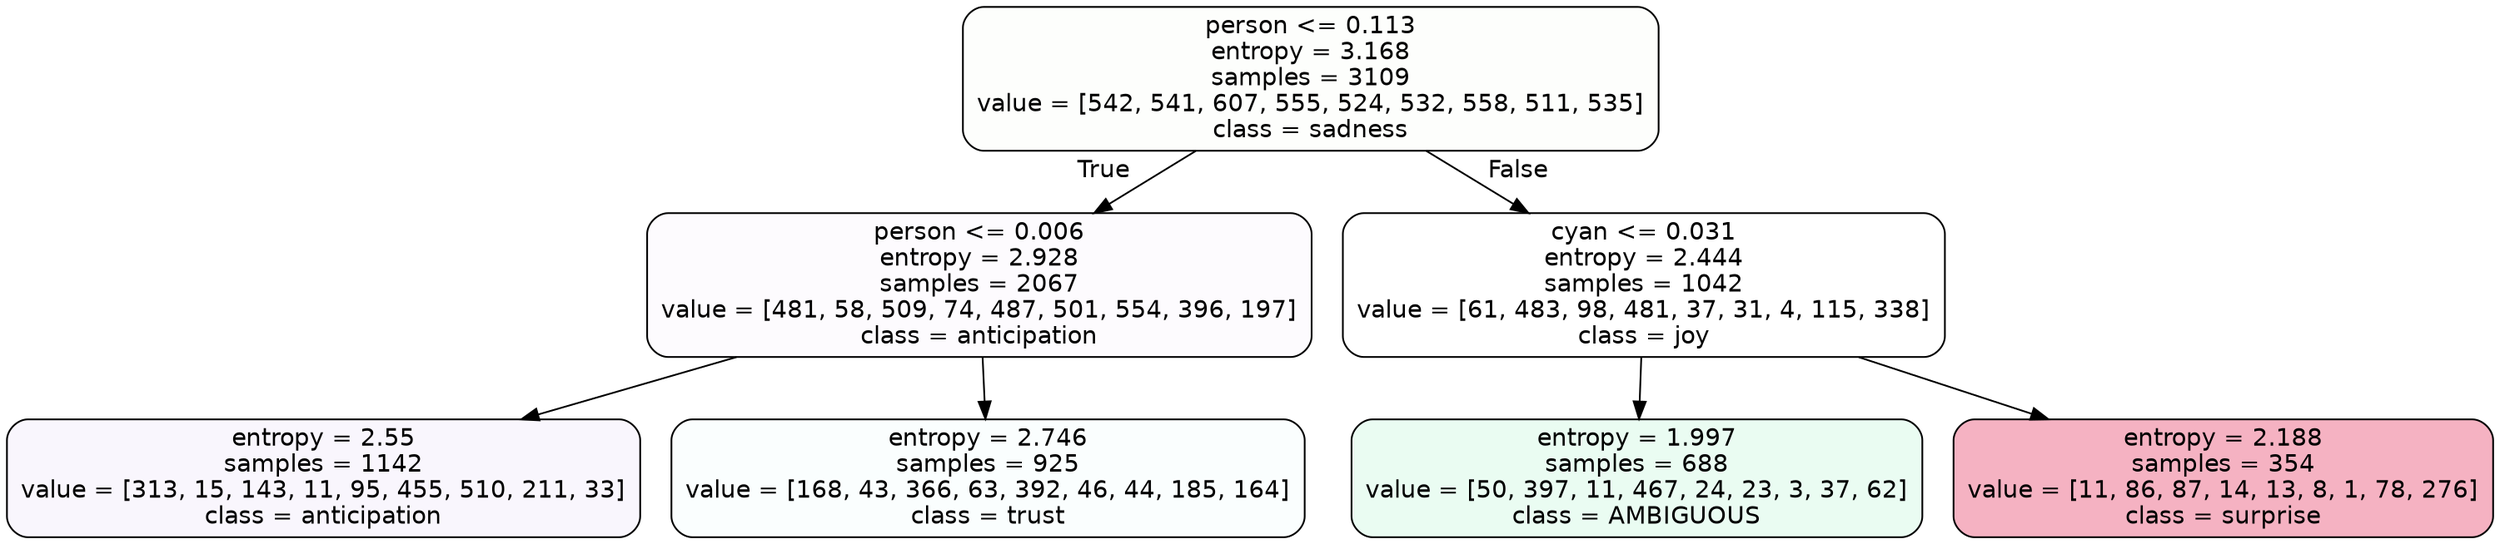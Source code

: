 digraph Tree {
node [shape=box, style="filled, rounded", color="black", fontname=helvetica] ;
edge [fontname=helvetica] ;
0 [label="person <= 0.113\nentropy = 3.168\nsamples = 3109\nvalue = [542, 541, 607, 555, 524, 532, 558, 511, 535]\nclass = sadness", fillcolor="#64e53903"] ;
1 [label="person <= 0.006\nentropy = 2.928\nsamples = 2067\nvalue = [481, 58, 509, 74, 487, 501, 554, 396, 197]\nclass = anticipation", fillcolor="#8139e504"] ;
0 -> 1 [labeldistance=2.5, labelangle=45, headlabel="True"] ;
2 [label="entropy = 2.55\nsamples = 1142\nvalue = [313, 15, 143, 11, 95, 455, 510, 211, 33]\nclass = anticipation", fillcolor="#8139e50b"] ;
1 -> 2 ;
3 [label="entropy = 2.746\nsamples = 925\nvalue = [168, 43, 366, 63, 392, 46, 44, 185, 164]\nclass = trust", fillcolor="#39d7e506"] ;
1 -> 3 ;
4 [label="cyan <= 0.031\nentropy = 2.444\nsamples = 1042\nvalue = [61, 483, 98, 481, 37, 31, 4, 115, 338]\nclass = joy", fillcolor="#d7e53900"] ;
0 -> 4 [labeldistance=2.5, labelangle=-45, headlabel="False"] ;
5 [label="entropy = 1.997\nsamples = 688\nvalue = [50, 397, 11, 467, 24, 23, 3, 37, 62]\nclass = AMBIGUOUS", fillcolor="#39e5811a"] ;
4 -> 5 ;
6 [label="entropy = 2.188\nsamples = 354\nvalue = [11, 86, 87, 14, 13, 8, 1, 78, 276]\nclass = surprise", fillcolor="#e5396463"] ;
4 -> 6 ;
}